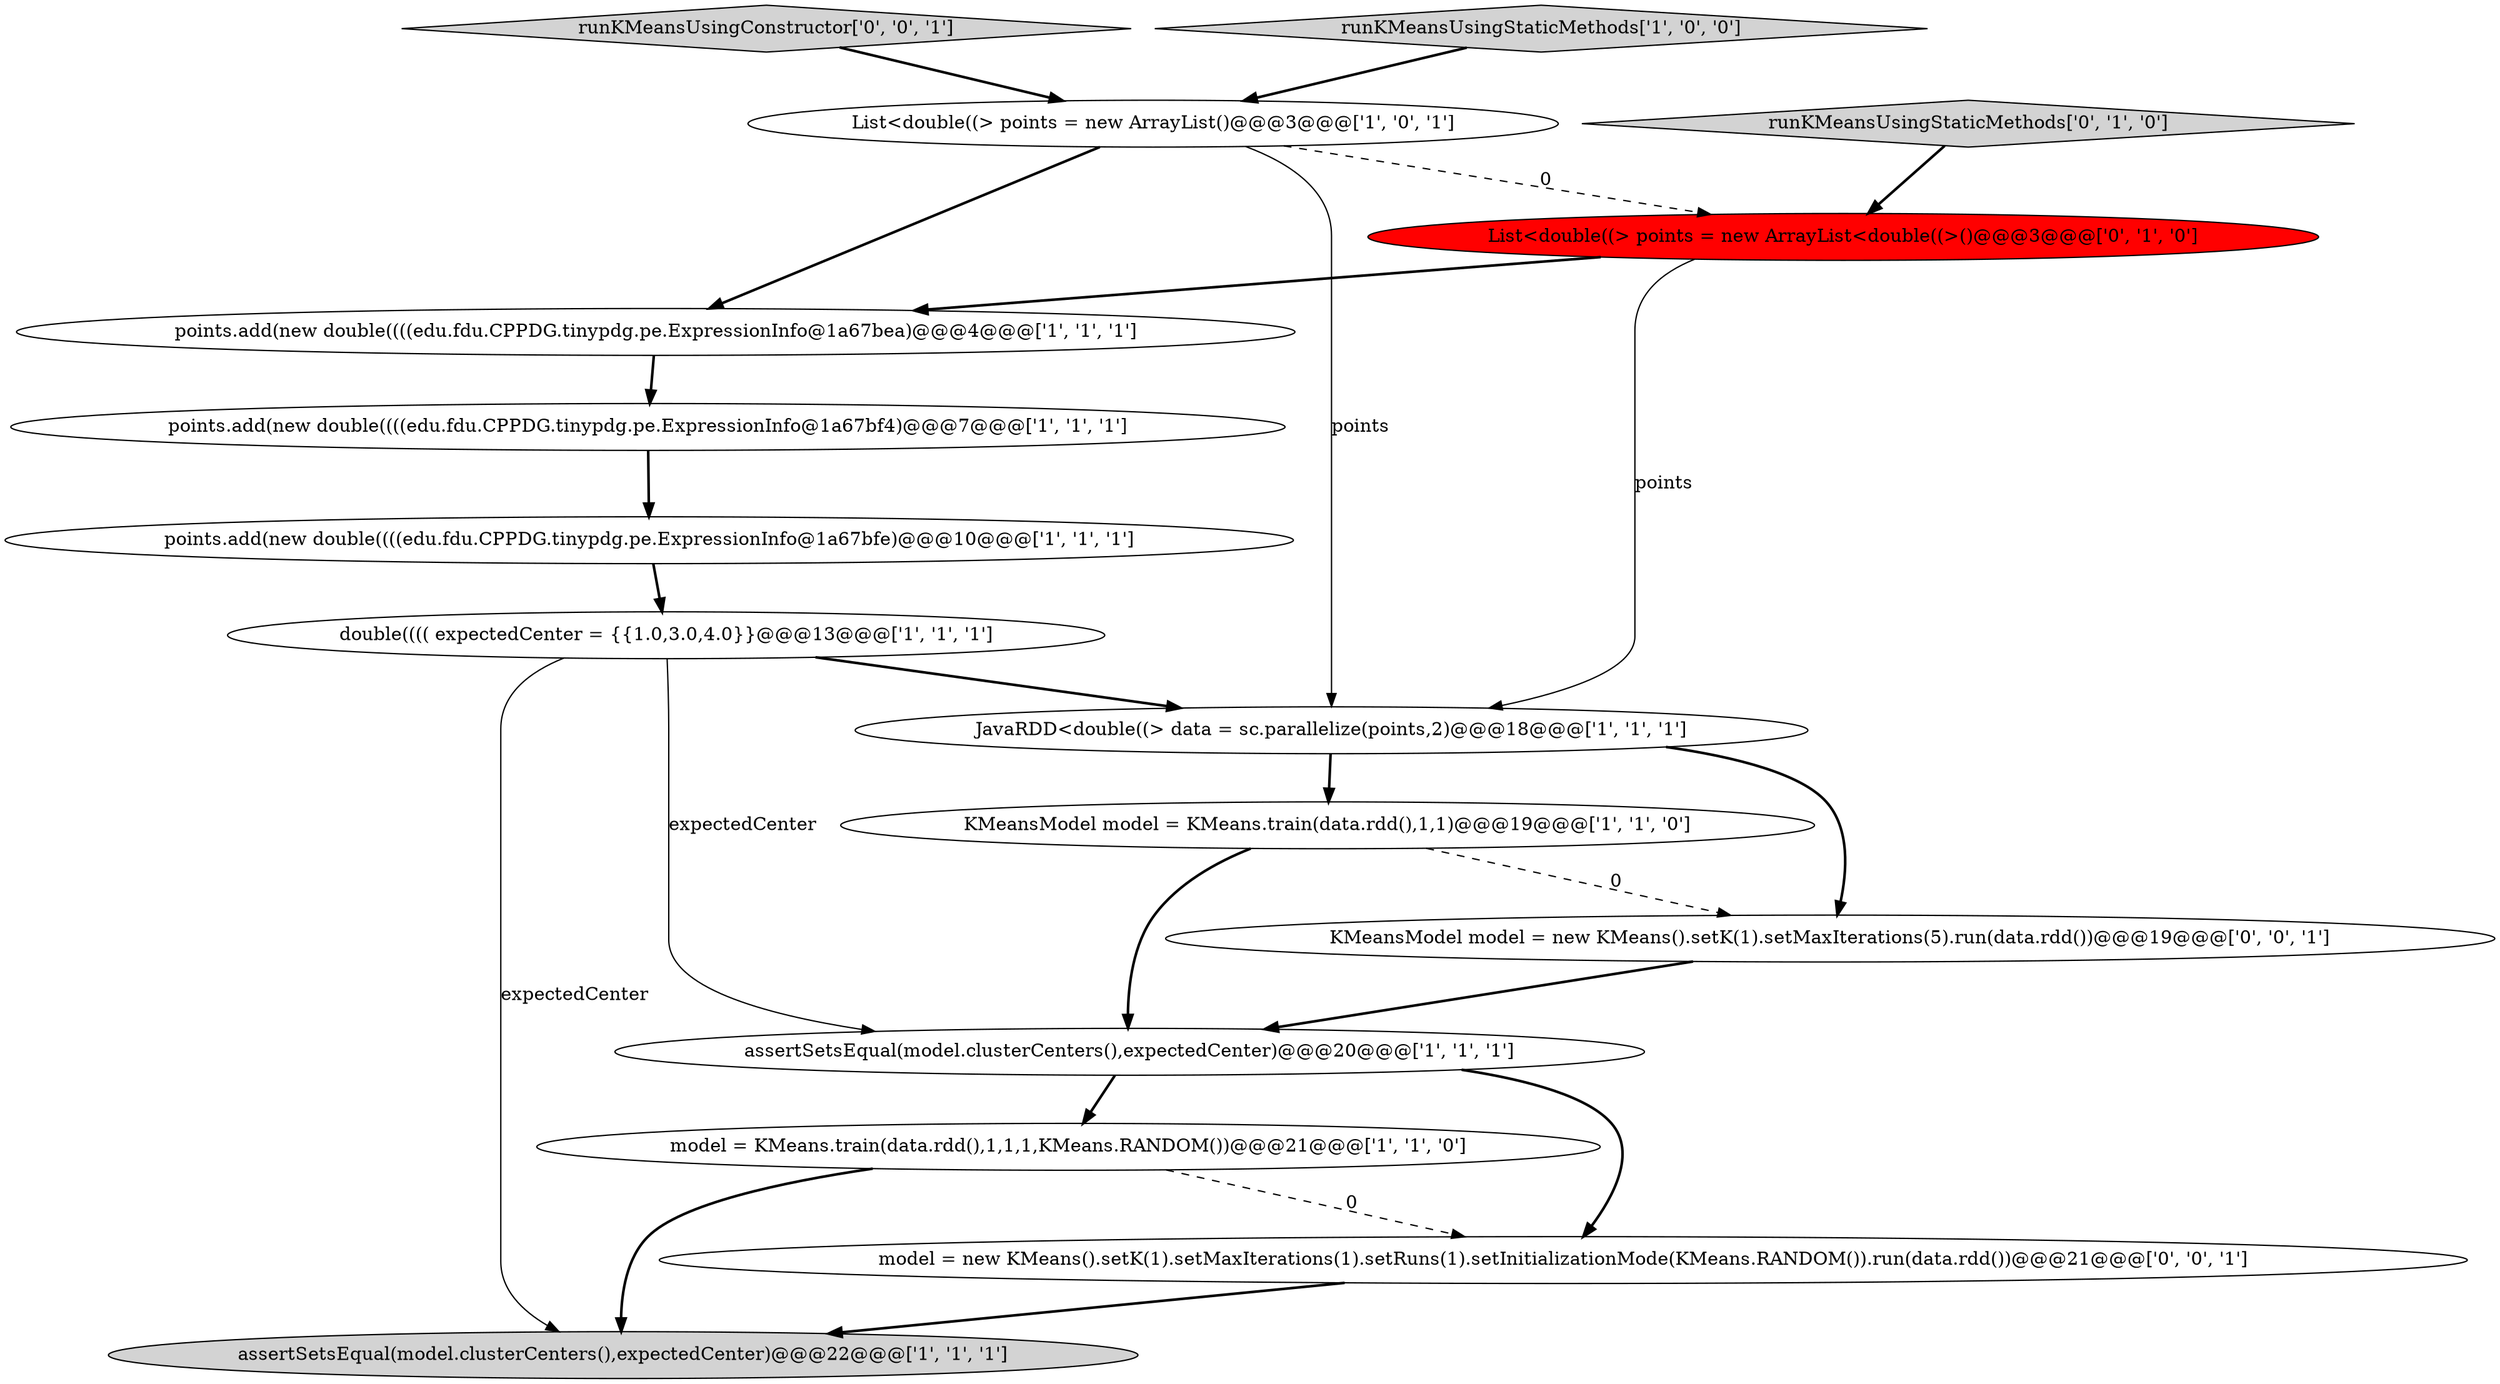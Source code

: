 digraph {
7 [style = filled, label = "points.add(new double((((edu.fdu.CPPDG.tinypdg.pe.ExpressionInfo@1a67bfe)@@@10@@@['1', '1', '1']", fillcolor = white, shape = ellipse image = "AAA0AAABBB1BBB"];
1 [style = filled, label = "model = KMeans.train(data.rdd(),1,1,1,KMeans.RANDOM())@@@21@@@['1', '1', '0']", fillcolor = white, shape = ellipse image = "AAA0AAABBB1BBB"];
3 [style = filled, label = "points.add(new double((((edu.fdu.CPPDG.tinypdg.pe.ExpressionInfo@1a67bf4)@@@7@@@['1', '1', '1']", fillcolor = white, shape = ellipse image = "AAA0AAABBB1BBB"];
4 [style = filled, label = "KMeansModel model = KMeans.train(data.rdd(),1,1)@@@19@@@['1', '1', '0']", fillcolor = white, shape = ellipse image = "AAA0AAABBB1BBB"];
2 [style = filled, label = "points.add(new double((((edu.fdu.CPPDG.tinypdg.pe.ExpressionInfo@1a67bea)@@@4@@@['1', '1', '1']", fillcolor = white, shape = ellipse image = "AAA0AAABBB1BBB"];
6 [style = filled, label = "JavaRDD<double((> data = sc.parallelize(points,2)@@@18@@@['1', '1', '1']", fillcolor = white, shape = ellipse image = "AAA0AAABBB1BBB"];
10 [style = filled, label = "assertSetsEqual(model.clusterCenters(),expectedCenter)@@@22@@@['1', '1', '1']", fillcolor = lightgray, shape = ellipse image = "AAA0AAABBB1BBB"];
11 [style = filled, label = "List<double((> points = new ArrayList<double((>()@@@3@@@['0', '1', '0']", fillcolor = red, shape = ellipse image = "AAA1AAABBB2BBB"];
13 [style = filled, label = "model = new KMeans().setK(1).setMaxIterations(1).setRuns(1).setInitializationMode(KMeans.RANDOM()).run(data.rdd())@@@21@@@['0', '0', '1']", fillcolor = white, shape = ellipse image = "AAA0AAABBB3BBB"];
14 [style = filled, label = "runKMeansUsingConstructor['0', '0', '1']", fillcolor = lightgray, shape = diamond image = "AAA0AAABBB3BBB"];
0 [style = filled, label = "assertSetsEqual(model.clusterCenters(),expectedCenter)@@@20@@@['1', '1', '1']", fillcolor = white, shape = ellipse image = "AAA0AAABBB1BBB"];
15 [style = filled, label = "KMeansModel model = new KMeans().setK(1).setMaxIterations(5).run(data.rdd())@@@19@@@['0', '0', '1']", fillcolor = white, shape = ellipse image = "AAA0AAABBB3BBB"];
8 [style = filled, label = "runKMeansUsingStaticMethods['1', '0', '0']", fillcolor = lightgray, shape = diamond image = "AAA0AAABBB1BBB"];
12 [style = filled, label = "runKMeansUsingStaticMethods['0', '1', '0']", fillcolor = lightgray, shape = diamond image = "AAA0AAABBB2BBB"];
5 [style = filled, label = "List<double((> points = new ArrayList()@@@3@@@['1', '0', '1']", fillcolor = white, shape = ellipse image = "AAA0AAABBB1BBB"];
9 [style = filled, label = "double(((( expectedCenter = {{1.0,3.0,4.0}}@@@13@@@['1', '1', '1']", fillcolor = white, shape = ellipse image = "AAA0AAABBB1BBB"];
13->10 [style = bold, label=""];
0->13 [style = bold, label=""];
9->10 [style = solid, label="expectedCenter"];
2->3 [style = bold, label=""];
12->11 [style = bold, label=""];
9->0 [style = solid, label="expectedCenter"];
11->2 [style = bold, label=""];
6->15 [style = bold, label=""];
4->0 [style = bold, label=""];
9->6 [style = bold, label=""];
1->13 [style = dashed, label="0"];
7->9 [style = bold, label=""];
6->4 [style = bold, label=""];
5->2 [style = bold, label=""];
8->5 [style = bold, label=""];
5->11 [style = dashed, label="0"];
3->7 [style = bold, label=""];
0->1 [style = bold, label=""];
4->15 [style = dashed, label="0"];
15->0 [style = bold, label=""];
11->6 [style = solid, label="points"];
1->10 [style = bold, label=""];
5->6 [style = solid, label="points"];
14->5 [style = bold, label=""];
}
